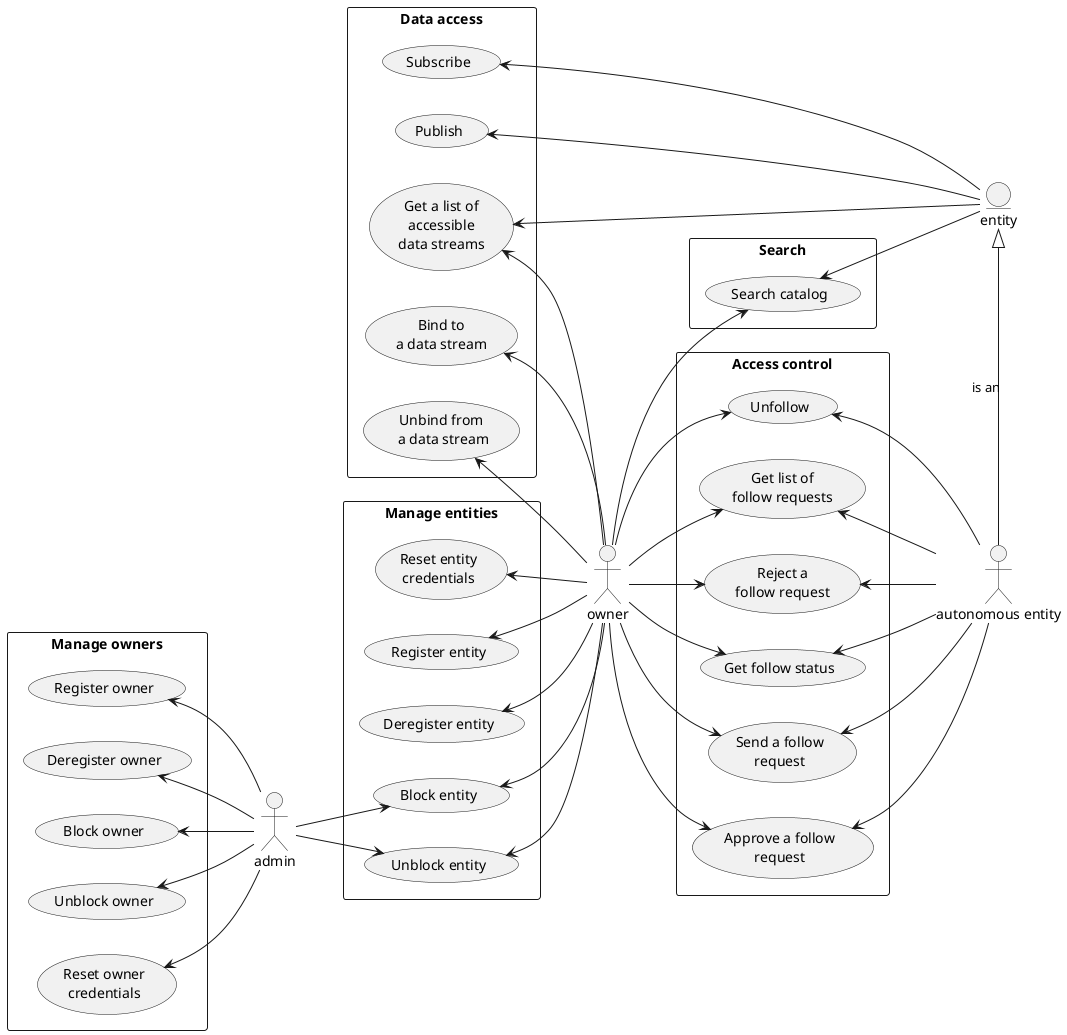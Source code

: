 @startuml


left to right direction


rectangle "Manage owners" {

	(Register owner)
	(Deregister owner)
	(Block owner)
	(Unblock owner)
	(Reset owner\ncredentials)

}

rectangle "Manage entities" {
	(Register entity)
	(Deregister entity)
	(Block entity)
	(Unblock entity)
	(Reset entity\ncredentials)

}

rectangle "Access control" {

	(Send a follow\nrequest)
	(Approve a follow\nrequest)
	(Unfollow)
	(Get list of\nfollow requests)
	(Reject a\nfollow request)
	(Get follow status)
}

rectangle "Data access" {

	(Publish)
	(Subscribe)

	(Bind to\na data stream)
	(Unbind from\n a data stream)
	(Get a list of\naccessible\ndata streams)
}

rectangle "Search" {
	(Search catalog)
}


(Unblock owner) <-- admin
(Block owner) <-- admin
(Deregister owner) <-- admin
(Register owner) <-- admin
(Reset owner\ncredentials) <-- admin


admin --> (Unblock entity)
admin --> (Block entity)

(Reset entity\ncredentials) <-- owner
(Register entity) <-- owner
(Deregister entity) <-- owner
(Unblock entity) <-- owner
(Block entity) <-- owner


owner --> (Approve a follow\nrequest)
owner --> (Send a follow\nrequest)
owner --> (Unfollow)


(Bind to\na data stream) <-- owner
(Unbind from\n a data stream) <-- owner
(Get a list of\naccessible\ndata streams) <-- owner

owner --> (Get list of\nfollow requests)
owner --> (Reject a\nfollow request)
owner --> (Get follow status)

owner --> (Search catalog)

entity entity

(Publish) <-- entity
(Subscribe) <-- entity
(Get a list of\naccessible\ndata streams) <-- entity
(Search catalog) <-- entity

actor "autonomous entity" as a
entity <|- a : is an

(Send a follow\nrequest) <-- a
(Approve a follow\nrequest) <-- a
(Reject a\nfollow request) <-- a
(Get follow status) <-- a
(Unfollow) <-- a
(Get list of\nfollow requests) <-- a




@enduml

